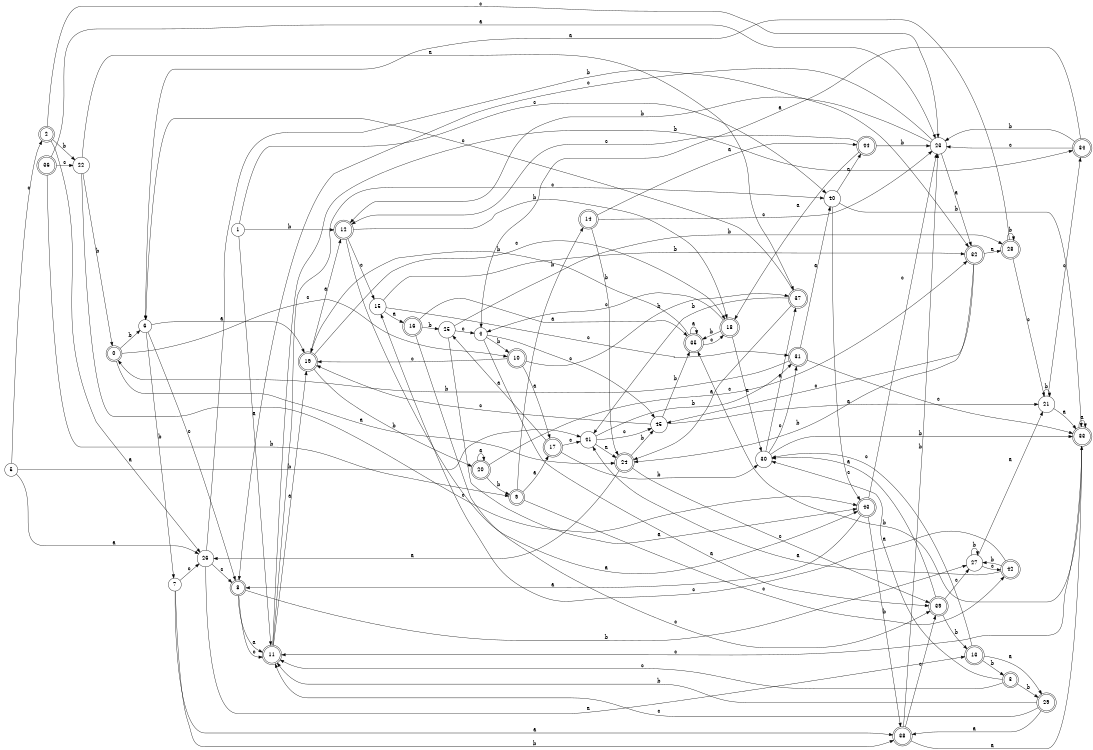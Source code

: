 digraph n37_10 {
__start0 [label="" shape="none"];

rankdir=LR;
size="8,5";

s0 [style="rounded,filled", color="black", fillcolor="white" shape="doublecircle", label="0"];
s1 [style="filled", color="black", fillcolor="white" shape="circle", label="1"];
s2 [style="rounded,filled", color="black", fillcolor="white" shape="doublecircle", label="2"];
s3 [style="rounded,filled", color="black", fillcolor="white" shape="doublecircle", label="3"];
s4 [style="filled", color="black", fillcolor="white" shape="circle", label="4"];
s5 [style="filled", color="black", fillcolor="white" shape="circle", label="5"];
s6 [style="filled", color="black", fillcolor="white" shape="circle", label="6"];
s7 [style="filled", color="black", fillcolor="white" shape="circle", label="7"];
s8 [style="rounded,filled", color="black", fillcolor="white" shape="doublecircle", label="8"];
s9 [style="rounded,filled", color="black", fillcolor="white" shape="doublecircle", label="9"];
s10 [style="rounded,filled", color="black", fillcolor="white" shape="doublecircle", label="10"];
s11 [style="rounded,filled", color="black", fillcolor="white" shape="doublecircle", label="11"];
s12 [style="rounded,filled", color="black", fillcolor="white" shape="doublecircle", label="12"];
s13 [style="rounded,filled", color="black", fillcolor="white" shape="doublecircle", label="13"];
s14 [style="rounded,filled", color="black", fillcolor="white" shape="doublecircle", label="14"];
s15 [style="filled", color="black", fillcolor="white" shape="circle", label="15"];
s16 [style="rounded,filled", color="black", fillcolor="white" shape="doublecircle", label="16"];
s17 [style="rounded,filled", color="black", fillcolor="white" shape="doublecircle", label="17"];
s18 [style="rounded,filled", color="black", fillcolor="white" shape="doublecircle", label="18"];
s19 [style="rounded,filled", color="black", fillcolor="white" shape="doublecircle", label="19"];
s20 [style="rounded,filled", color="black", fillcolor="white" shape="doublecircle", label="20"];
s21 [style="filled", color="black", fillcolor="white" shape="circle", label="21"];
s22 [style="filled", color="black", fillcolor="white" shape="circle", label="22"];
s23 [style="filled", color="black", fillcolor="white" shape="circle", label="23"];
s24 [style="rounded,filled", color="black", fillcolor="white" shape="doublecircle", label="24"];
s25 [style="filled", color="black", fillcolor="white" shape="circle", label="25"];
s26 [style="filled", color="black", fillcolor="white" shape="circle", label="26"];
s27 [style="filled", color="black", fillcolor="white" shape="circle", label="27"];
s28 [style="rounded,filled", color="black", fillcolor="white" shape="doublecircle", label="28"];
s29 [style="rounded,filled", color="black", fillcolor="white" shape="doublecircle", label="29"];
s30 [style="filled", color="black", fillcolor="white" shape="circle", label="30"];
s31 [style="rounded,filled", color="black", fillcolor="white" shape="doublecircle", label="31"];
s32 [style="rounded,filled", color="black", fillcolor="white" shape="doublecircle", label="32"];
s33 [style="rounded,filled", color="black", fillcolor="white" shape="doublecircle", label="33"];
s34 [style="rounded,filled", color="black", fillcolor="white" shape="doublecircle", label="34"];
s35 [style="rounded,filled", color="black", fillcolor="white" shape="doublecircle", label="35"];
s36 [style="rounded,filled", color="black", fillcolor="white" shape="doublecircle", label="36"];
s37 [style="rounded,filled", color="black", fillcolor="white" shape="doublecircle", label="37"];
s38 [style="rounded,filled", color="black", fillcolor="white" shape="doublecircle", label="38"];
s39 [style="rounded,filled", color="black", fillcolor="white" shape="doublecircle", label="39"];
s40 [style="filled", color="black", fillcolor="white" shape="circle", label="40"];
s41 [style="filled", color="black", fillcolor="white" shape="circle", label="41"];
s42 [style="rounded,filled", color="black", fillcolor="white" shape="doublecircle", label="42"];
s43 [style="rounded,filled", color="black", fillcolor="white" shape="doublecircle", label="43"];
s44 [style="rounded,filled", color="black", fillcolor="white" shape="doublecircle", label="44"];
s45 [style="filled", color="black", fillcolor="white" shape="circle", label="45"];
s0 -> s24 [label="a"];
s0 -> s6 [label="b"];
s0 -> s10 [label="c"];
s1 -> s11 [label="a"];
s1 -> s12 [label="b"];
s1 -> s40 [label="c"];
s2 -> s26 [label="a"];
s2 -> s22 [label="b"];
s2 -> s23 [label="c"];
s3 -> s30 [label="a"];
s3 -> s29 [label="b"];
s3 -> s11 [label="c"];
s4 -> s39 [label="a"];
s4 -> s10 [label="b"];
s4 -> s45 [label="c"];
s5 -> s26 [label="a"];
s5 -> s41 [label="b"];
s5 -> s2 [label="c"];
s6 -> s19 [label="a"];
s6 -> s7 [label="b"];
s6 -> s8 [label="c"];
s7 -> s38 [label="a"];
s7 -> s38 [label="b"];
s7 -> s26 [label="c"];
s8 -> s11 [label="a"];
s8 -> s27 [label="b"];
s8 -> s11 [label="c"];
s9 -> s17 [label="a"];
s9 -> s14 [label="b"];
s9 -> s42 [label="c"];
s10 -> s17 [label="a"];
s10 -> s37 [label="b"];
s10 -> s19 [label="c"];
s11 -> s19 [label="a"];
s11 -> s34 [label="b"];
s11 -> s40 [label="c"];
s12 -> s43 [label="a"];
s12 -> s18 [label="b"];
s12 -> s15 [label="c"];
s13 -> s29 [label="a"];
s13 -> s3 [label="b"];
s13 -> s30 [label="c"];
s14 -> s44 [label="a"];
s14 -> s24 [label="b"];
s14 -> s23 [label="c"];
s15 -> s16 [label="a"];
s15 -> s32 [label="b"];
s15 -> s31 [label="c"];
s16 -> s35 [label="a"];
s16 -> s25 [label="b"];
s16 -> s39 [label="c"];
s17 -> s25 [label="a"];
s17 -> s30 [label="b"];
s17 -> s41 [label="c"];
s18 -> s30 [label="a"];
s18 -> s35 [label="b"];
s18 -> s4 [label="c"];
s19 -> s12 [label="a"];
s19 -> s20 [label="b"];
s19 -> s18 [label="c"];
s20 -> s20 [label="a"];
s20 -> s9 [label="b"];
s20 -> s32 [label="c"];
s21 -> s33 [label="a"];
s21 -> s21 [label="b"];
s21 -> s34 [label="c"];
s22 -> s37 [label="a"];
s22 -> s0 [label="b"];
s22 -> s43 [label="c"];
s23 -> s32 [label="a"];
s23 -> s12 [label="b"];
s23 -> s8 [label="c"];
s24 -> s26 [label="a"];
s24 -> s45 [label="b"];
s24 -> s39 [label="c"];
s25 -> s43 [label="a"];
s25 -> s28 [label="b"];
s25 -> s4 [label="c"];
s26 -> s13 [label="a"];
s26 -> s32 [label="b"];
s26 -> s8 [label="c"];
s27 -> s21 [label="a"];
s27 -> s27 [label="b"];
s27 -> s42 [label="c"];
s28 -> s6 [label="a"];
s28 -> s28 [label="b"];
s28 -> s21 [label="c"];
s29 -> s38 [label="a"];
s29 -> s11 [label="b"];
s29 -> s11 [label="c"];
s30 -> s37 [label="a"];
s30 -> s33 [label="b"];
s30 -> s31 [label="c"];
s31 -> s40 [label="a"];
s31 -> s0 [label="b"];
s31 -> s33 [label="c"];
s32 -> s28 [label="a"];
s32 -> s24 [label="b"];
s32 -> s45 [label="c"];
s33 -> s33 [label="a"];
s33 -> s35 [label="b"];
s33 -> s11 [label="c"];
s34 -> s4 [label="a"];
s34 -> s23 [label="b"];
s34 -> s23 [label="c"];
s35 -> s35 [label="a"];
s35 -> s19 [label="b"];
s35 -> s18 [label="c"];
s36 -> s23 [label="a"];
s36 -> s9 [label="b"];
s36 -> s22 [label="c"];
s37 -> s24 [label="a"];
s37 -> s41 [label="b"];
s37 -> s6 [label="c"];
s38 -> s33 [label="a"];
s38 -> s23 [label="b"];
s38 -> s39 [label="c"];
s39 -> s30 [label="a"];
s39 -> s13 [label="b"];
s39 -> s27 [label="c"];
s40 -> s44 [label="a"];
s40 -> s33 [label="b"];
s40 -> s43 [label="c"];
s41 -> s24 [label="a"];
s41 -> s31 [label="b"];
s41 -> s45 [label="c"];
s42 -> s41 [label="a"];
s42 -> s27 [label="b"];
s42 -> s15 [label="c"];
s43 -> s8 [label="a"];
s43 -> s38 [label="b"];
s43 -> s23 [label="c"];
s44 -> s18 [label="a"];
s44 -> s23 [label="b"];
s44 -> s12 [label="c"];
s45 -> s21 [label="a"];
s45 -> s35 [label="b"];
s45 -> s19 [label="c"];

}
